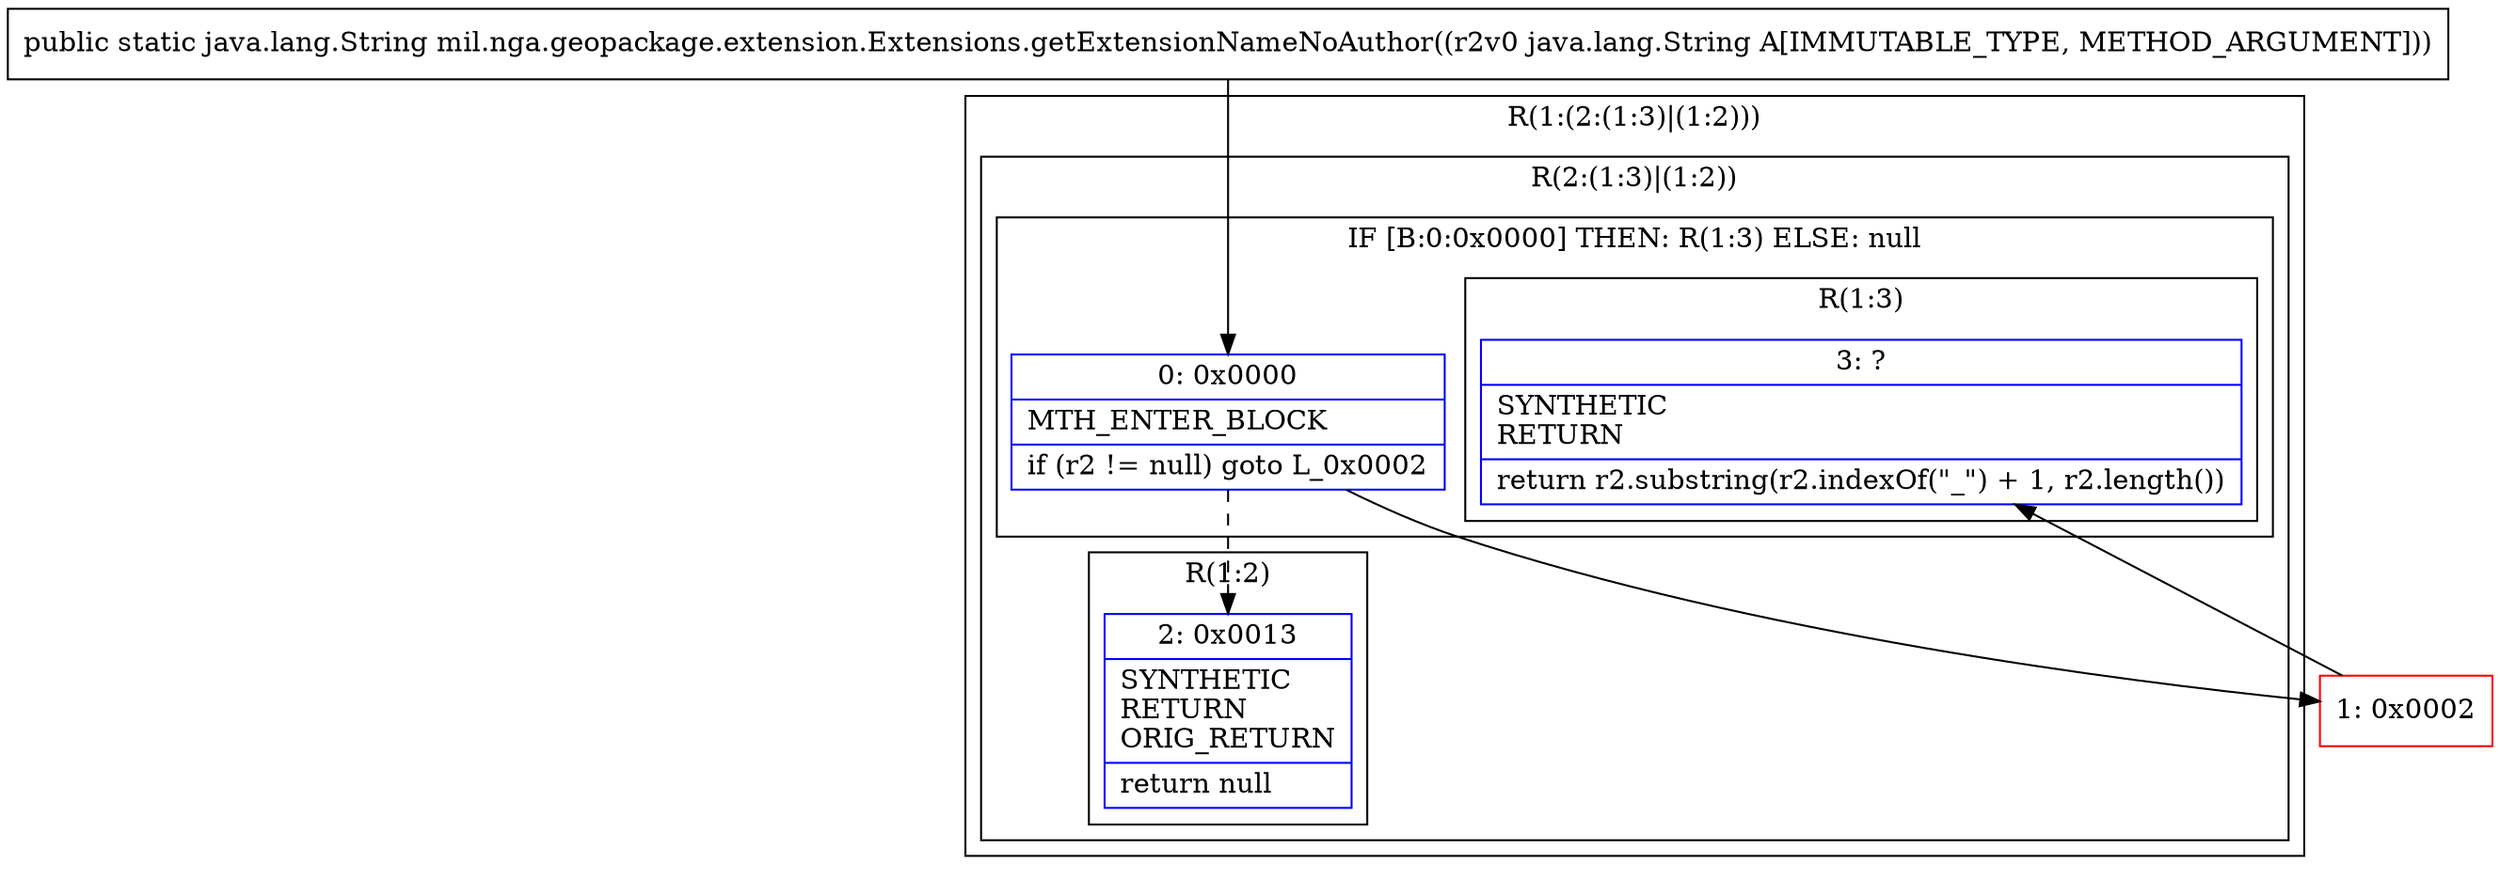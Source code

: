 digraph "CFG formil.nga.geopackage.extension.Extensions.getExtensionNameNoAuthor(Ljava\/lang\/String;)Ljava\/lang\/String;" {
subgraph cluster_Region_1987119088 {
label = "R(1:(2:(1:3)|(1:2)))";
node [shape=record,color=blue];
subgraph cluster_Region_1184859071 {
label = "R(2:(1:3)|(1:2))";
node [shape=record,color=blue];
subgraph cluster_IfRegion_1983754821 {
label = "IF [B:0:0x0000] THEN: R(1:3) ELSE: null";
node [shape=record,color=blue];
Node_0 [shape=record,label="{0\:\ 0x0000|MTH_ENTER_BLOCK\l|if (r2 != null) goto L_0x0002\l}"];
subgraph cluster_Region_1489983916 {
label = "R(1:3)";
node [shape=record,color=blue];
Node_3 [shape=record,label="{3\:\ ?|SYNTHETIC\lRETURN\l|return r2.substring(r2.indexOf(\"_\") + 1, r2.length())\l}"];
}
}
subgraph cluster_Region_645893058 {
label = "R(1:2)";
node [shape=record,color=blue];
Node_2 [shape=record,label="{2\:\ 0x0013|SYNTHETIC\lRETURN\lORIG_RETURN\l|return null\l}"];
}
}
}
Node_1 [shape=record,color=red,label="{1\:\ 0x0002}"];
MethodNode[shape=record,label="{public static java.lang.String mil.nga.geopackage.extension.Extensions.getExtensionNameNoAuthor((r2v0 java.lang.String A[IMMUTABLE_TYPE, METHOD_ARGUMENT])) }"];
MethodNode -> Node_0;
Node_0 -> Node_1;
Node_0 -> Node_2[style=dashed];
Node_1 -> Node_3;
}

